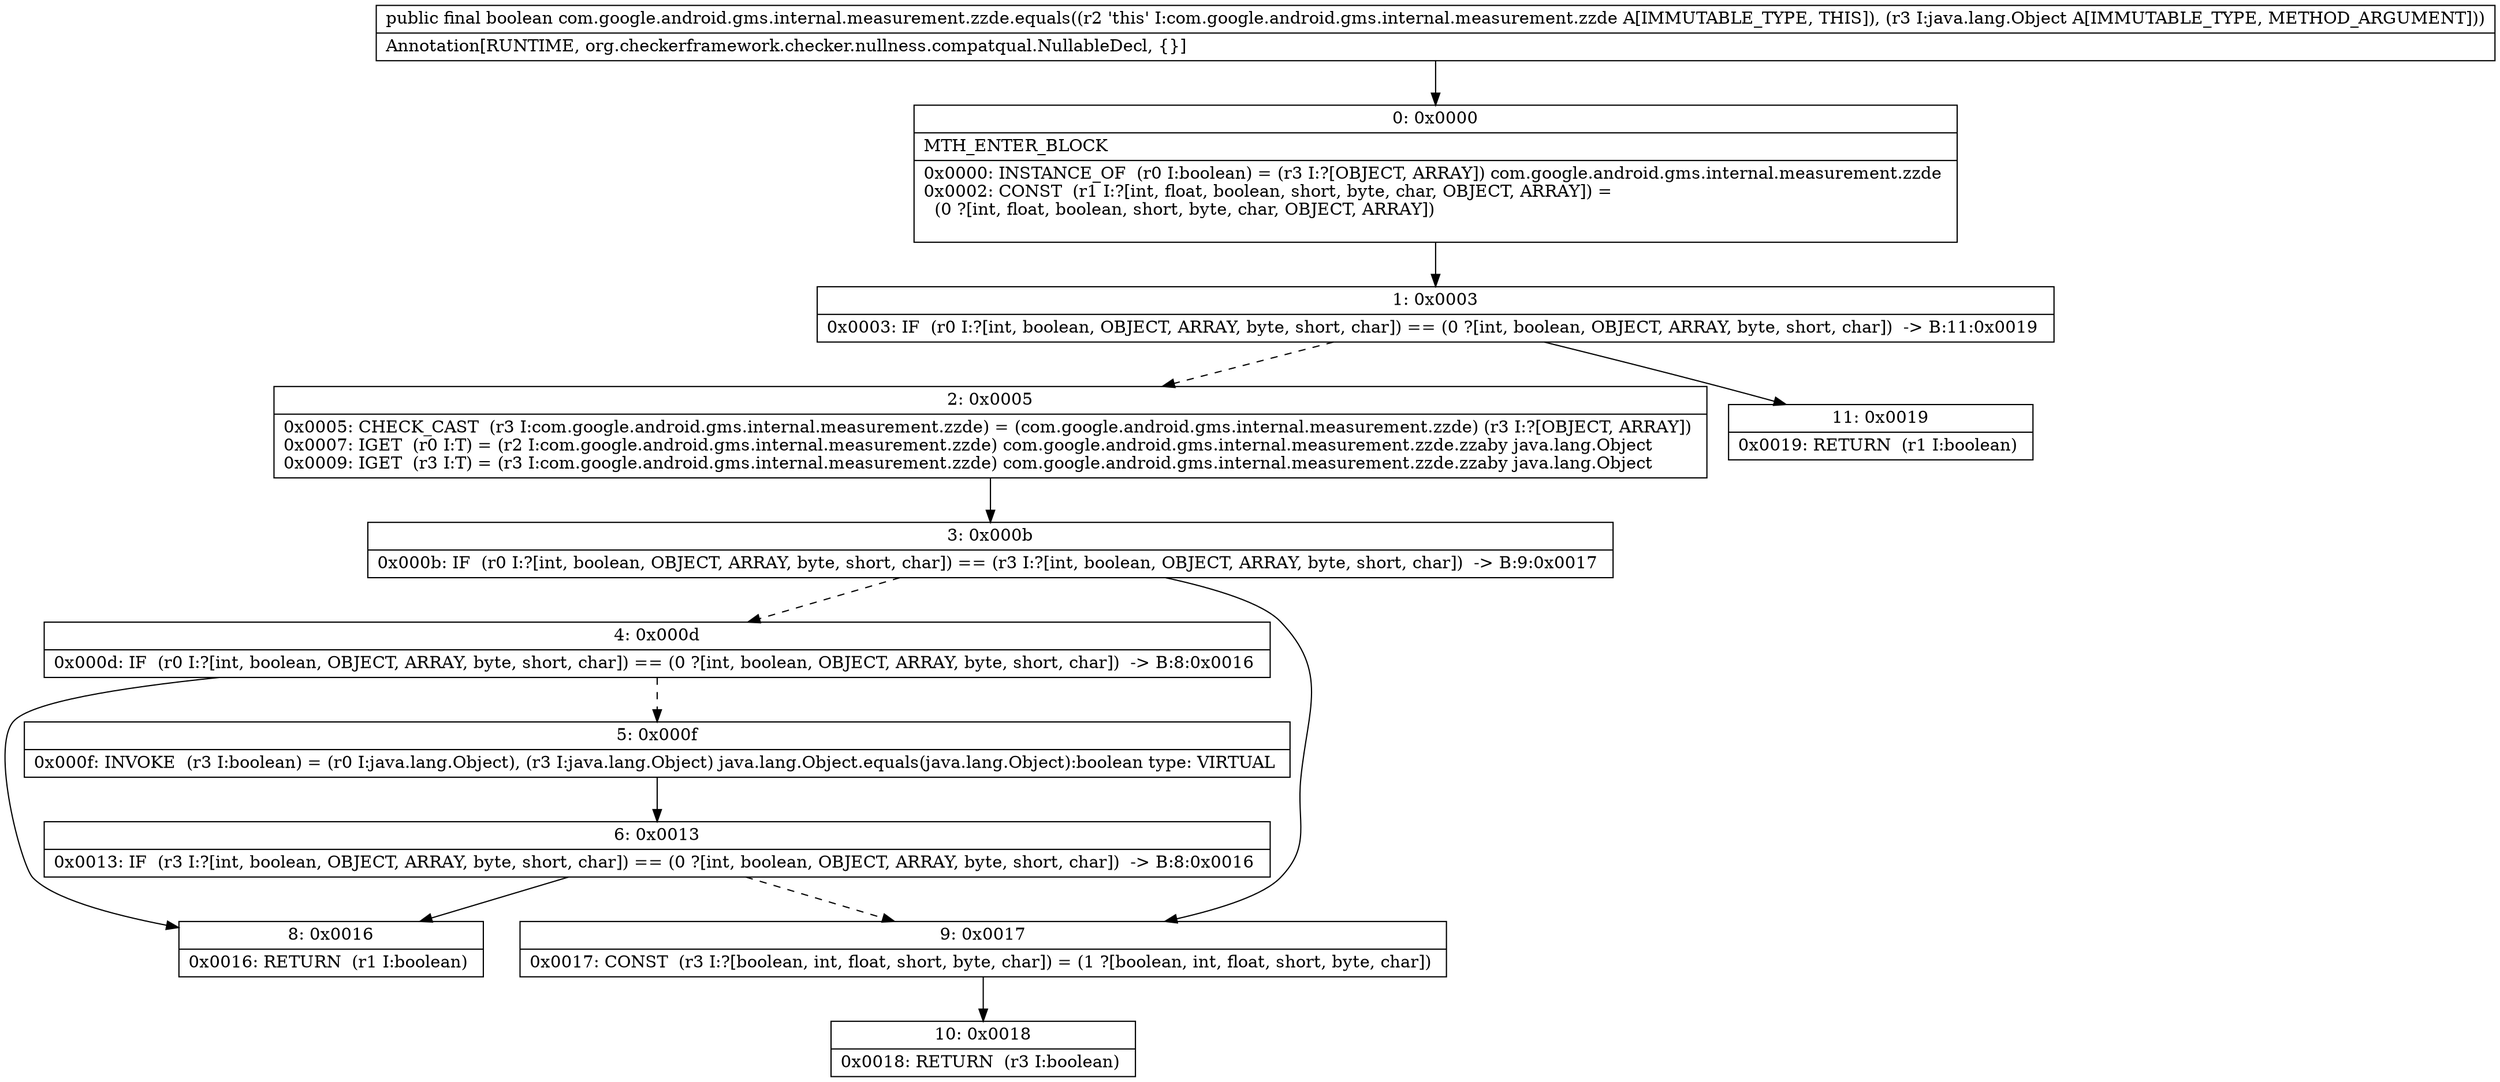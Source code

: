 digraph "CFG forcom.google.android.gms.internal.measurement.zzde.equals(Ljava\/lang\/Object;)Z" {
Node_0 [shape=record,label="{0\:\ 0x0000|MTH_ENTER_BLOCK\l|0x0000: INSTANCE_OF  (r0 I:boolean) = (r3 I:?[OBJECT, ARRAY]) com.google.android.gms.internal.measurement.zzde \l0x0002: CONST  (r1 I:?[int, float, boolean, short, byte, char, OBJECT, ARRAY]) = \l  (0 ?[int, float, boolean, short, byte, char, OBJECT, ARRAY])\l \l}"];
Node_1 [shape=record,label="{1\:\ 0x0003|0x0003: IF  (r0 I:?[int, boolean, OBJECT, ARRAY, byte, short, char]) == (0 ?[int, boolean, OBJECT, ARRAY, byte, short, char])  \-\> B:11:0x0019 \l}"];
Node_2 [shape=record,label="{2\:\ 0x0005|0x0005: CHECK_CAST  (r3 I:com.google.android.gms.internal.measurement.zzde) = (com.google.android.gms.internal.measurement.zzde) (r3 I:?[OBJECT, ARRAY]) \l0x0007: IGET  (r0 I:T) = (r2 I:com.google.android.gms.internal.measurement.zzde) com.google.android.gms.internal.measurement.zzde.zzaby java.lang.Object \l0x0009: IGET  (r3 I:T) = (r3 I:com.google.android.gms.internal.measurement.zzde) com.google.android.gms.internal.measurement.zzde.zzaby java.lang.Object \l}"];
Node_3 [shape=record,label="{3\:\ 0x000b|0x000b: IF  (r0 I:?[int, boolean, OBJECT, ARRAY, byte, short, char]) == (r3 I:?[int, boolean, OBJECT, ARRAY, byte, short, char])  \-\> B:9:0x0017 \l}"];
Node_4 [shape=record,label="{4\:\ 0x000d|0x000d: IF  (r0 I:?[int, boolean, OBJECT, ARRAY, byte, short, char]) == (0 ?[int, boolean, OBJECT, ARRAY, byte, short, char])  \-\> B:8:0x0016 \l}"];
Node_5 [shape=record,label="{5\:\ 0x000f|0x000f: INVOKE  (r3 I:boolean) = (r0 I:java.lang.Object), (r3 I:java.lang.Object) java.lang.Object.equals(java.lang.Object):boolean type: VIRTUAL \l}"];
Node_6 [shape=record,label="{6\:\ 0x0013|0x0013: IF  (r3 I:?[int, boolean, OBJECT, ARRAY, byte, short, char]) == (0 ?[int, boolean, OBJECT, ARRAY, byte, short, char])  \-\> B:8:0x0016 \l}"];
Node_8 [shape=record,label="{8\:\ 0x0016|0x0016: RETURN  (r1 I:boolean) \l}"];
Node_9 [shape=record,label="{9\:\ 0x0017|0x0017: CONST  (r3 I:?[boolean, int, float, short, byte, char]) = (1 ?[boolean, int, float, short, byte, char]) \l}"];
Node_10 [shape=record,label="{10\:\ 0x0018|0x0018: RETURN  (r3 I:boolean) \l}"];
Node_11 [shape=record,label="{11\:\ 0x0019|0x0019: RETURN  (r1 I:boolean) \l}"];
MethodNode[shape=record,label="{public final boolean com.google.android.gms.internal.measurement.zzde.equals((r2 'this' I:com.google.android.gms.internal.measurement.zzde A[IMMUTABLE_TYPE, THIS]), (r3 I:java.lang.Object A[IMMUTABLE_TYPE, METHOD_ARGUMENT]))  | Annotation[RUNTIME, org.checkerframework.checker.nullness.compatqual.NullableDecl, \{\}]\l}"];
MethodNode -> Node_0;
Node_0 -> Node_1;
Node_1 -> Node_2[style=dashed];
Node_1 -> Node_11;
Node_2 -> Node_3;
Node_3 -> Node_4[style=dashed];
Node_3 -> Node_9;
Node_4 -> Node_5[style=dashed];
Node_4 -> Node_8;
Node_5 -> Node_6;
Node_6 -> Node_8;
Node_6 -> Node_9[style=dashed];
Node_9 -> Node_10;
}

